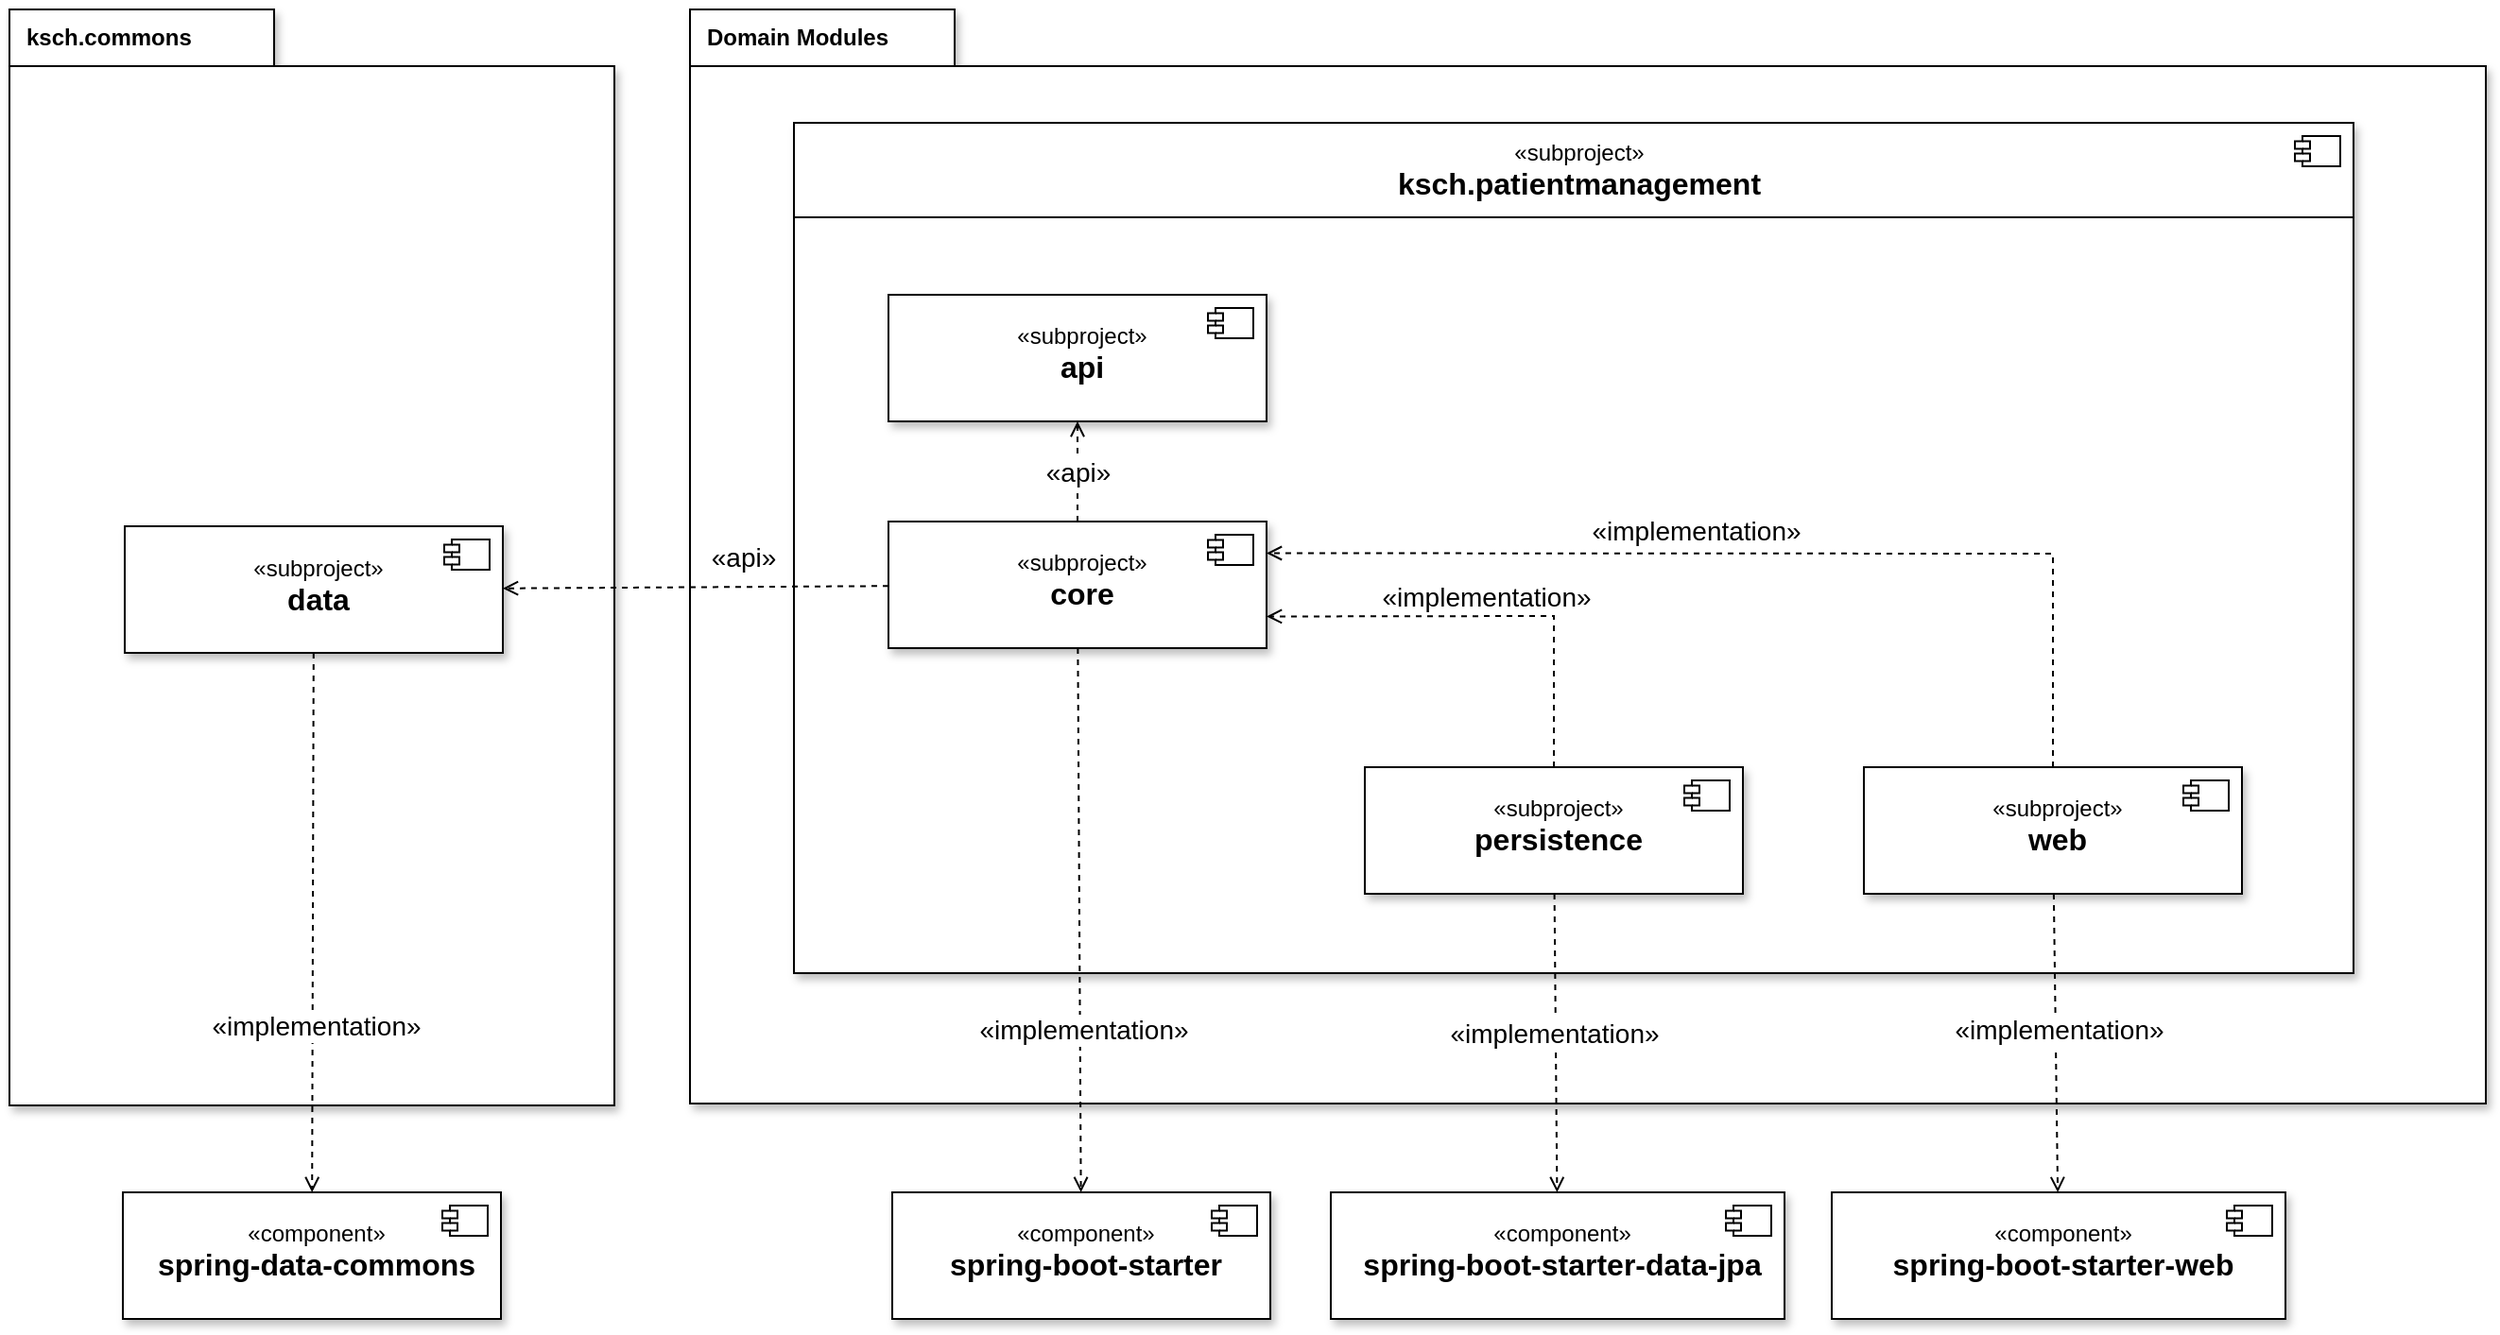 <mxfile version="21.6.1" type="device">
  <diagram name="Page-1" id="RrcWq4_QC9YrLvJBkymK">
    <mxGraphModel dx="1912" dy="1139" grid="1" gridSize="10" guides="1" tooltips="1" connect="1" arrows="1" fold="1" page="0" pageScale="1" pageWidth="827" pageHeight="1169" math="0" shadow="0">
      <root>
        <mxCell id="0" />
        <mxCell id="1" parent="0" />
        <mxCell id="NQAzerqRkBum7FQXbE5B-5" value="&lt;div&gt;ksch.commons&lt;/div&gt;" style="shape=folder;fontStyle=1;tabWidth=140;tabHeight=30;tabPosition=left;html=1;boundedLbl=1;labelInHeader=1;container=1;collapsible=0;recursiveResize=0;align=left;spacingTop=0;spacingLeft=7;shadow=1;" vertex="1" parent="1">
          <mxGeometry x="160" y="320" width="320" height="580" as="geometry" />
        </mxCell>
        <mxCell id="NQAzerqRkBum7FQXbE5B-6" value="" style="html=1;strokeColor=none;resizeWidth=1;resizeHeight=1;fillColor=none;part=1;connectable=0;allowArrows=0;deletable=0;fontStyle=1;fontSize=14;" vertex="1" parent="NQAzerqRkBum7FQXbE5B-5">
          <mxGeometry width="530" relative="1" as="geometry">
            <mxPoint y="40" as="offset" />
          </mxGeometry>
        </mxCell>
        <mxCell id="NQAzerqRkBum7FQXbE5B-15" value="" style="fontStyle=1;align=right;verticalAlign=top;childLayout=stackLayout;horizontal=1;horizontalStack=0;resizeParent=1;resizeParentMax=0;resizeLast=0;marginBottom=0;allowArrows=0;connectable=0;strokeColor=#000000;strokeWidth=1;fontSize=12;fillColor=default;spacingBottom=0;spacingTop=0;shadow=1;" vertex="1" parent="NQAzerqRkBum7FQXbE5B-5">
          <mxGeometry x="61" y="273.5" width="200" height="67" as="geometry" />
        </mxCell>
        <mxCell id="NQAzerqRkBum7FQXbE5B-16" value="&lt;span style=&quot;font-weight: normal;&quot;&gt;«subproject»&lt;/span&gt;&lt;br&gt;&lt;font style=&quot;font-size: 16px;&quot;&gt;data&lt;/font&gt;" style="html=1;align=center;spacingLeft=4;verticalAlign=top;strokeColor=none;fillColor=none;fontStyle=1;strokeWidth=1;fontSize=12;spacingTop=8;" vertex="1" parent="NQAzerqRkBum7FQXbE5B-15">
          <mxGeometry width="200" height="67" as="geometry" />
        </mxCell>
        <mxCell id="NQAzerqRkBum7FQXbE5B-17" value="" style="shape=component;jettyWidth=8;jettyHeight=4;fontSize=12;fillColor=default;strokeColor=default;strokeWidth=1;" vertex="1" parent="NQAzerqRkBum7FQXbE5B-16">
          <mxGeometry x="1" width="24" height="16" relative="1" as="geometry">
            <mxPoint x="-31" y="7" as="offset" />
          </mxGeometry>
        </mxCell>
        <mxCell id="NQAzerqRkBum7FQXbE5B-21" value="&lt;div&gt;Domain Modules&lt;/div&gt;" style="shape=folder;fontStyle=1;tabWidth=140;tabHeight=30;tabPosition=left;html=1;boundedLbl=1;labelInHeader=1;container=1;collapsible=0;recursiveResize=0;align=left;spacingTop=0;spacingLeft=7;shadow=1;" vertex="1" parent="1">
          <mxGeometry x="520" y="320" width="950" height="579" as="geometry" />
        </mxCell>
        <mxCell id="NQAzerqRkBum7FQXbE5B-22" value="" style="html=1;strokeColor=none;resizeWidth=1;resizeHeight=1;fillColor=none;part=1;connectable=0;allowArrows=0;deletable=0;fontStyle=1;fontSize=14;" vertex="1" parent="NQAzerqRkBum7FQXbE5B-21">
          <mxGeometry width="530" relative="1" as="geometry">
            <mxPoint y="40" as="offset" />
          </mxGeometry>
        </mxCell>
        <mxCell id="NQAzerqRkBum7FQXbE5B-11" value="" style="fontStyle=1;align=right;verticalAlign=top;childLayout=stackLayout;horizontal=1;horizontalStack=0;resizeParent=1;resizeParentMax=0;resizeLast=0;marginBottom=0;allowArrows=0;connectable=0;strokeColor=#000000;strokeWidth=1;fontSize=12;fillColor=default;shadow=1;dropTarget=0;" vertex="1" parent="NQAzerqRkBum7FQXbE5B-21">
          <mxGeometry x="55" y="60" width="825" height="450" as="geometry" />
        </mxCell>
        <mxCell id="NQAzerqRkBum7FQXbE5B-12" value="&lt;span style=&quot;font-weight: normal;&quot;&gt;«subproject»&lt;/span&gt;&lt;br&gt;&lt;font style=&quot;font-size: 16px;&quot;&gt;ksch.patientmanagement&lt;/font&gt;" style="html=1;align=center;spacingLeft=4;verticalAlign=middle;strokeColor=none;fillColor=none;fontStyle=1;strokeWidth=1;fontSize=12;" vertex="1" parent="NQAzerqRkBum7FQXbE5B-11">
          <mxGeometry width="825" height="50" as="geometry" />
        </mxCell>
        <mxCell id="NQAzerqRkBum7FQXbE5B-13" value="" style="shape=component;jettyWidth=8;jettyHeight=4;fontSize=12;fillColor=default;strokeColor=default;strokeWidth=1;" vertex="1" parent="NQAzerqRkBum7FQXbE5B-12">
          <mxGeometry x="1" width="24" height="16" relative="1" as="geometry">
            <mxPoint x="-31" y="7" as="offset" />
          </mxGeometry>
        </mxCell>
        <mxCell id="NQAzerqRkBum7FQXbE5B-14" value="" style="swimlane;swimlaneBody=1;swimlaneHead=1;horizontal=1;swimlaneLine=0;collapsible=0;fontStyle=0;strokeColor=#000000;strokeWidth=1;fontSize=12;fillColor=none;" vertex="1" parent="NQAzerqRkBum7FQXbE5B-11">
          <mxGeometry y="50" width="825" height="400" as="geometry" />
        </mxCell>
        <mxCell id="NQAzerqRkBum7FQXbE5B-39" value="" style="endArrow=open;html=1;rounded=0;dashed=1;jumpStyle=line;jumpSize=5;endFill=0;fontSize=14;" edge="1" parent="NQAzerqRkBum7FQXbE5B-14" source="NQAzerqRkBum7FQXbE5B-24" target="NQAzerqRkBum7FQXbE5B-19">
          <mxGeometry width="50" height="50" relative="1" as="geometry">
            <mxPoint x="320" y="530" as="sourcePoint" />
            <mxPoint x="362.0" y="480" as="targetPoint" />
          </mxGeometry>
        </mxCell>
        <mxCell id="NQAzerqRkBum7FQXbE5B-40" value="«api»" style="edgeLabel;html=1;align=center;verticalAlign=middle;resizable=0;points=[];fontSize=14;" vertex="1" connectable="0" parent="NQAzerqRkBum7FQXbE5B-39">
          <mxGeometry x="0.1" y="-1" relative="1" as="geometry">
            <mxPoint x="-1" y="3" as="offset" />
          </mxGeometry>
        </mxCell>
        <mxCell id="NQAzerqRkBum7FQXbE5B-43" value="" style="endArrow=open;html=1;rounded=0;dashed=1;jumpStyle=line;jumpSize=5;endFill=0;fontSize=14;entryX=1;entryY=0.25;entryDx=0;entryDy=0;" edge="1" parent="NQAzerqRkBum7FQXbE5B-14" source="NQAzerqRkBum7FQXbE5B-30" target="NQAzerqRkBum7FQXbE5B-24">
          <mxGeometry width="50" height="50" relative="1" as="geometry">
            <mxPoint x="790" y="870" as="sourcePoint" />
            <mxPoint x="832.0" y="820" as="targetPoint" />
            <Array as="points">
              <mxPoint x="666" y="178" />
            </Array>
          </mxGeometry>
        </mxCell>
        <mxCell id="NQAzerqRkBum7FQXbE5B-44" value="«implementation»" style="edgeLabel;html=1;align=center;verticalAlign=middle;resizable=0;points=[];fontSize=14;" vertex="1" connectable="0" parent="NQAzerqRkBum7FQXbE5B-43">
          <mxGeometry x="0.1" y="-1" relative="1" as="geometry">
            <mxPoint x="-11" y="-11" as="offset" />
          </mxGeometry>
        </mxCell>
        <mxCell id="NQAzerqRkBum7FQXbE5B-18" value="" style="fontStyle=1;align=right;verticalAlign=top;childLayout=stackLayout;horizontal=1;horizontalStack=0;resizeParent=1;resizeParentMax=0;resizeLast=0;marginBottom=0;allowArrows=0;connectable=0;strokeColor=#000000;strokeWidth=1;fontSize=12;fillColor=default;spacingBottom=0;spacingTop=0;shadow=1;" vertex="1" parent="NQAzerqRkBum7FQXbE5B-14">
          <mxGeometry x="50" y="41" width="200" height="67" as="geometry" />
        </mxCell>
        <mxCell id="NQAzerqRkBum7FQXbE5B-19" value="&lt;span style=&quot;font-weight: normal;&quot;&gt;«subproject»&lt;/span&gt;&lt;br&gt;&lt;font style=&quot;font-size: 16px;&quot;&gt;api&lt;/font&gt;" style="html=1;align=center;spacingLeft=4;verticalAlign=top;strokeColor=none;fillColor=none;fontStyle=1;strokeWidth=1;fontSize=12;spacingTop=8;" vertex="1" parent="NQAzerqRkBum7FQXbE5B-18">
          <mxGeometry width="200" height="67" as="geometry" />
        </mxCell>
        <mxCell id="NQAzerqRkBum7FQXbE5B-20" value="" style="shape=component;jettyWidth=8;jettyHeight=4;fontSize=12;fillColor=default;strokeColor=default;strokeWidth=1;" vertex="1" parent="NQAzerqRkBum7FQXbE5B-19">
          <mxGeometry x="1" width="24" height="16" relative="1" as="geometry">
            <mxPoint x="-31" y="7" as="offset" />
          </mxGeometry>
        </mxCell>
        <mxCell id="NQAzerqRkBum7FQXbE5B-23" value="" style="fontStyle=1;align=right;verticalAlign=top;childLayout=stackLayout;horizontal=1;horizontalStack=0;resizeParent=1;resizeParentMax=0;resizeLast=0;marginBottom=0;allowArrows=0;connectable=0;strokeColor=#000000;strokeWidth=1;fontSize=12;fillColor=default;spacingBottom=0;spacingTop=0;shadow=1;" vertex="1" parent="NQAzerqRkBum7FQXbE5B-14">
          <mxGeometry x="50" y="161" width="200" height="67" as="geometry" />
        </mxCell>
        <mxCell id="NQAzerqRkBum7FQXbE5B-24" value="&lt;span style=&quot;font-weight: normal;&quot;&gt;«subproject»&lt;/span&gt;&lt;br&gt;&lt;font style=&quot;font-size: 16px;&quot;&gt;core&lt;/font&gt;" style="html=1;align=center;spacingLeft=4;verticalAlign=top;strokeColor=none;fillColor=none;fontStyle=1;strokeWidth=1;fontSize=12;spacingTop=8;" vertex="1" parent="NQAzerqRkBum7FQXbE5B-23">
          <mxGeometry width="200" height="67" as="geometry" />
        </mxCell>
        <mxCell id="NQAzerqRkBum7FQXbE5B-25" value="" style="shape=component;jettyWidth=8;jettyHeight=4;fontSize=12;fillColor=default;strokeColor=default;strokeWidth=1;" vertex="1" parent="NQAzerqRkBum7FQXbE5B-24">
          <mxGeometry x="1" width="24" height="16" relative="1" as="geometry">
            <mxPoint x="-31" y="7" as="offset" />
          </mxGeometry>
        </mxCell>
        <mxCell id="NQAzerqRkBum7FQXbE5B-45" value="" style="endArrow=open;html=1;rounded=0;dashed=1;jumpStyle=line;jumpSize=5;endFill=0;fontSize=14;entryX=1;entryY=0.75;entryDx=0;entryDy=0;" edge="1" parent="NQAzerqRkBum7FQXbE5B-14" source="NQAzerqRkBum7FQXbE5B-27" target="NQAzerqRkBum7FQXbE5B-24">
          <mxGeometry width="50" height="50" relative="1" as="geometry">
            <mxPoint x="-800" y="331" as="sourcePoint" />
            <mxPoint x="-758.0" y="281" as="targetPoint" />
            <Array as="points">
              <mxPoint x="402" y="211" />
            </Array>
          </mxGeometry>
        </mxCell>
        <mxCell id="NQAzerqRkBum7FQXbE5B-46" value="«implementation»" style="edgeLabel;html=1;align=center;verticalAlign=middle;resizable=0;points=[];fontSize=14;" vertex="1" connectable="0" parent="NQAzerqRkBum7FQXbE5B-45">
          <mxGeometry x="0.1" y="-1" relative="1" as="geometry">
            <mxPoint x="11" y="-9" as="offset" />
          </mxGeometry>
        </mxCell>
        <mxCell id="NQAzerqRkBum7FQXbE5B-26" value="" style="fontStyle=1;align=right;verticalAlign=top;childLayout=stackLayout;horizontal=1;horizontalStack=0;resizeParent=1;resizeParentMax=0;resizeLast=0;marginBottom=0;allowArrows=0;connectable=0;strokeColor=#000000;strokeWidth=1;fontSize=12;fillColor=default;spacingBottom=0;spacingTop=0;shadow=1;" vertex="1" parent="NQAzerqRkBum7FQXbE5B-14">
          <mxGeometry x="302" y="291" width="200" height="67" as="geometry" />
        </mxCell>
        <mxCell id="NQAzerqRkBum7FQXbE5B-27" value="&lt;span style=&quot;font-weight: normal;&quot;&gt;«subproject»&lt;/span&gt;&lt;br&gt;&lt;font style=&quot;font-size: 16px;&quot;&gt;persistence&lt;/font&gt;" style="html=1;align=center;spacingLeft=4;verticalAlign=top;strokeColor=none;fillColor=none;fontStyle=1;strokeWidth=1;fontSize=12;spacingTop=8;" vertex="1" parent="NQAzerqRkBum7FQXbE5B-26">
          <mxGeometry width="200" height="67" as="geometry" />
        </mxCell>
        <mxCell id="NQAzerqRkBum7FQXbE5B-28" value="" style="shape=component;jettyWidth=8;jettyHeight=4;fontSize=12;fillColor=default;strokeColor=default;strokeWidth=1;" vertex="1" parent="NQAzerqRkBum7FQXbE5B-27">
          <mxGeometry x="1" width="24" height="16" relative="1" as="geometry">
            <mxPoint x="-31" y="7" as="offset" />
          </mxGeometry>
        </mxCell>
        <mxCell id="NQAzerqRkBum7FQXbE5B-29" value="" style="fontStyle=1;align=right;verticalAlign=top;childLayout=stackLayout;horizontal=1;horizontalStack=0;resizeParent=1;resizeParentMax=0;resizeLast=0;marginBottom=0;allowArrows=0;connectable=0;strokeColor=#000000;strokeWidth=1;fontSize=12;fillColor=default;spacingBottom=0;spacingTop=0;shadow=1;" vertex="1" parent="NQAzerqRkBum7FQXbE5B-14">
          <mxGeometry x="566" y="291" width="200" height="67" as="geometry" />
        </mxCell>
        <mxCell id="NQAzerqRkBum7FQXbE5B-30" value="&lt;span style=&quot;font-weight: normal;&quot;&gt;«subproject»&lt;/span&gt;&lt;br&gt;&lt;font style=&quot;font-size: 16px;&quot;&gt;web&lt;/font&gt;" style="html=1;align=center;spacingLeft=4;verticalAlign=top;strokeColor=none;fillColor=none;fontStyle=1;strokeWidth=1;fontSize=12;spacingTop=8;" vertex="1" parent="NQAzerqRkBum7FQXbE5B-29">
          <mxGeometry width="200" height="67" as="geometry" />
        </mxCell>
        <mxCell id="NQAzerqRkBum7FQXbE5B-31" value="" style="shape=component;jettyWidth=8;jettyHeight=4;fontSize=12;fillColor=default;strokeColor=default;strokeWidth=1;" vertex="1" parent="NQAzerqRkBum7FQXbE5B-30">
          <mxGeometry x="1" width="24" height="16" relative="1" as="geometry">
            <mxPoint x="-31" y="7" as="offset" />
          </mxGeometry>
        </mxCell>
        <mxCell id="NQAzerqRkBum7FQXbE5B-32" value="" style="endArrow=open;html=1;rounded=0;dashed=1;jumpStyle=line;jumpSize=5;endFill=0;fontSize=14;" edge="1" parent="1" source="NQAzerqRkBum7FQXbE5B-24" target="NQAzerqRkBum7FQXbE5B-16">
          <mxGeometry width="50" height="50" relative="1" as="geometry">
            <mxPoint x="370" y="760" as="sourcePoint" />
            <mxPoint x="412.0" y="710" as="targetPoint" />
          </mxGeometry>
        </mxCell>
        <mxCell id="NQAzerqRkBum7FQXbE5B-33" value="«api»" style="edgeLabel;html=1;align=center;verticalAlign=middle;resizable=0;points=[];fontSize=14;" vertex="1" connectable="0" parent="NQAzerqRkBum7FQXbE5B-32">
          <mxGeometry x="0.1" y="-1" relative="1" as="geometry">
            <mxPoint x="35" y="-15" as="offset" />
          </mxGeometry>
        </mxCell>
        <mxCell id="NQAzerqRkBum7FQXbE5B-37" value="" style="endArrow=open;html=1;rounded=0;dashed=1;jumpStyle=line;jumpSize=5;endFill=0;fontSize=14;" edge="1" parent="1" source="NQAzerqRkBum7FQXbE5B-16" target="NQAzerqRkBum7FQXbE5B-51">
          <mxGeometry width="50" height="50" relative="1" as="geometry">
            <mxPoint x="39" y="740" as="sourcePoint" />
            <mxPoint x="-43.076" y="1080" as="targetPoint" />
          </mxGeometry>
        </mxCell>
        <mxCell id="NQAzerqRkBum7FQXbE5B-38" value="«implementation»" style="edgeLabel;html=1;align=center;verticalAlign=middle;resizable=0;points=[];fontSize=14;" vertex="1" connectable="0" parent="NQAzerqRkBum7FQXbE5B-37">
          <mxGeometry x="0.1" y="-1" relative="1" as="geometry">
            <mxPoint x="2" y="40" as="offset" />
          </mxGeometry>
        </mxCell>
        <mxCell id="NQAzerqRkBum7FQXbE5B-50" value="" style="fontStyle=1;align=right;verticalAlign=top;childLayout=stackLayout;horizontal=1;horizontalStack=0;resizeParent=1;resizeParentMax=0;resizeLast=0;marginBottom=0;allowArrows=0;connectable=0;strokeColor=#000000;strokeWidth=1;fontSize=12;fillColor=default;spacingBottom=0;spacingTop=0;shadow=1;" vertex="1" parent="1">
          <mxGeometry x="220" y="946" width="200" height="67" as="geometry" />
        </mxCell>
        <mxCell id="NQAzerqRkBum7FQXbE5B-51" value="&lt;span style=&quot;font-weight: normal;&quot;&gt;«component»&lt;/span&gt;&lt;br&gt;&lt;font style=&quot;font-size: 16px;&quot;&gt;spring-data-commons&lt;/font&gt;" style="html=1;align=center;spacingLeft=4;verticalAlign=top;strokeColor=none;fillColor=none;fontStyle=1;strokeWidth=1;fontSize=12;spacingTop=8;" vertex="1" parent="NQAzerqRkBum7FQXbE5B-50">
          <mxGeometry width="200" height="67" as="geometry" />
        </mxCell>
        <mxCell id="NQAzerqRkBum7FQXbE5B-52" value="" style="shape=component;jettyWidth=8;jettyHeight=4;fontSize=12;fillColor=default;strokeColor=default;strokeWidth=1;" vertex="1" parent="NQAzerqRkBum7FQXbE5B-51">
          <mxGeometry x="1" width="24" height="16" relative="1" as="geometry">
            <mxPoint x="-31" y="7" as="offset" />
          </mxGeometry>
        </mxCell>
        <mxCell id="NQAzerqRkBum7FQXbE5B-53" value="" style="fontStyle=1;align=right;verticalAlign=top;childLayout=stackLayout;horizontal=1;horizontalStack=0;resizeParent=1;resizeParentMax=0;resizeLast=0;marginBottom=0;allowArrows=0;connectable=0;strokeColor=#000000;strokeWidth=1;fontSize=12;fillColor=default;spacingBottom=0;spacingTop=0;shadow=1;" vertex="1" parent="1">
          <mxGeometry x="627" y="946" width="200" height="67" as="geometry" />
        </mxCell>
        <mxCell id="NQAzerqRkBum7FQXbE5B-54" value="&lt;span style=&quot;font-weight: normal;&quot;&gt;«component»&lt;/span&gt;&lt;br&gt;&lt;font style=&quot;font-size: 16px;&quot;&gt;spring-boot-starter&lt;/font&gt;" style="html=1;align=center;spacingLeft=4;verticalAlign=top;strokeColor=none;fillColor=none;fontStyle=1;strokeWidth=1;fontSize=12;spacingTop=8;" vertex="1" parent="NQAzerqRkBum7FQXbE5B-53">
          <mxGeometry width="200" height="67" as="geometry" />
        </mxCell>
        <mxCell id="NQAzerqRkBum7FQXbE5B-55" value="" style="shape=component;jettyWidth=8;jettyHeight=4;fontSize=12;fillColor=default;strokeColor=default;strokeWidth=1;" vertex="1" parent="NQAzerqRkBum7FQXbE5B-54">
          <mxGeometry x="1" width="24" height="16" relative="1" as="geometry">
            <mxPoint x="-31" y="7" as="offset" />
          </mxGeometry>
        </mxCell>
        <mxCell id="NQAzerqRkBum7FQXbE5B-56" value="" style="endArrow=open;html=1;rounded=0;dashed=1;jumpStyle=line;jumpSize=5;endFill=0;fontSize=14;" edge="1" parent="1" source="NQAzerqRkBum7FQXbE5B-24" target="NQAzerqRkBum7FQXbE5B-54">
          <mxGeometry width="50" height="50" relative="1" as="geometry">
            <mxPoint x="540" y="1220" as="sourcePoint" />
            <mxPoint x="582.0" y="1170" as="targetPoint" />
          </mxGeometry>
        </mxCell>
        <mxCell id="NQAzerqRkBum7FQXbE5B-57" value="«implementation»" style="edgeLabel;html=1;align=center;verticalAlign=middle;resizable=0;points=[];fontSize=14;" vertex="1" connectable="0" parent="NQAzerqRkBum7FQXbE5B-56">
          <mxGeometry x="0.1" y="-1" relative="1" as="geometry">
            <mxPoint x="3" y="43" as="offset" />
          </mxGeometry>
        </mxCell>
        <mxCell id="NQAzerqRkBum7FQXbE5B-58" value="" style="fontStyle=1;align=right;verticalAlign=top;childLayout=stackLayout;horizontal=1;horizontalStack=0;resizeParent=1;resizeParentMax=0;resizeLast=0;marginBottom=0;allowArrows=0;connectable=0;strokeColor=#000000;strokeWidth=1;fontSize=12;fillColor=default;spacingBottom=0;spacingTop=0;shadow=1;" vertex="1" parent="1">
          <mxGeometry x="859" y="946" width="240" height="67" as="geometry" />
        </mxCell>
        <mxCell id="NQAzerqRkBum7FQXbE5B-59" value="&lt;span style=&quot;font-weight: normal;&quot;&gt;«component»&lt;/span&gt;&lt;br&gt;&lt;font style=&quot;font-size: 16px;&quot;&gt;spring-boot-starter-data-jpa&lt;/font&gt;" style="html=1;align=center;spacingLeft=4;verticalAlign=top;strokeColor=none;fillColor=none;fontStyle=1;strokeWidth=1;fontSize=12;spacingTop=8;" vertex="1" parent="NQAzerqRkBum7FQXbE5B-58">
          <mxGeometry width="240" height="67" as="geometry" />
        </mxCell>
        <mxCell id="NQAzerqRkBum7FQXbE5B-60" value="" style="shape=component;jettyWidth=8;jettyHeight=4;fontSize=12;fillColor=default;strokeColor=default;strokeWidth=1;" vertex="1" parent="NQAzerqRkBum7FQXbE5B-59">
          <mxGeometry x="1" width="24" height="16" relative="1" as="geometry">
            <mxPoint x="-31" y="7" as="offset" />
          </mxGeometry>
        </mxCell>
        <mxCell id="NQAzerqRkBum7FQXbE5B-61" value="" style="endArrow=open;html=1;rounded=0;dashed=1;jumpStyle=line;jumpSize=5;endFill=0;fontSize=14;" edge="1" parent="1" source="NQAzerqRkBum7FQXbE5B-27" target="NQAzerqRkBum7FQXbE5B-59">
          <mxGeometry width="50" height="50" relative="1" as="geometry">
            <mxPoint x="990" y="1190" as="sourcePoint" />
            <mxPoint x="1032.0" y="1140" as="targetPoint" />
          </mxGeometry>
        </mxCell>
        <mxCell id="NQAzerqRkBum7FQXbE5B-62" value="«implementation»" style="edgeLabel;html=1;align=center;verticalAlign=middle;resizable=0;points=[];fontSize=14;" vertex="1" connectable="0" parent="NQAzerqRkBum7FQXbE5B-61">
          <mxGeometry x="0.1" y="-1" relative="1" as="geometry">
            <mxPoint y="-13" as="offset" />
          </mxGeometry>
        </mxCell>
        <mxCell id="NQAzerqRkBum7FQXbE5B-63" value="" style="fontStyle=1;align=right;verticalAlign=top;childLayout=stackLayout;horizontal=1;horizontalStack=0;resizeParent=1;resizeParentMax=0;resizeLast=0;marginBottom=0;allowArrows=0;connectable=0;strokeColor=#000000;strokeWidth=1;fontSize=12;fillColor=default;spacingBottom=0;spacingTop=0;shadow=1;" vertex="1" parent="1">
          <mxGeometry x="1124" y="946" width="240" height="67" as="geometry" />
        </mxCell>
        <mxCell id="NQAzerqRkBum7FQXbE5B-64" value="&lt;span style=&quot;font-weight: normal;&quot;&gt;«component»&lt;/span&gt;&lt;br&gt;&lt;font style=&quot;font-size: 16px;&quot;&gt;spring-boot-starter-web&lt;/font&gt;" style="html=1;align=center;spacingLeft=4;verticalAlign=top;strokeColor=none;fillColor=none;fontStyle=1;strokeWidth=1;fontSize=12;spacingTop=8;" vertex="1" parent="NQAzerqRkBum7FQXbE5B-63">
          <mxGeometry width="240" height="67" as="geometry" />
        </mxCell>
        <mxCell id="NQAzerqRkBum7FQXbE5B-65" value="" style="shape=component;jettyWidth=8;jettyHeight=4;fontSize=12;fillColor=default;strokeColor=default;strokeWidth=1;" vertex="1" parent="NQAzerqRkBum7FQXbE5B-64">
          <mxGeometry x="1" width="24" height="16" relative="1" as="geometry">
            <mxPoint x="-31" y="7" as="offset" />
          </mxGeometry>
        </mxCell>
        <mxCell id="NQAzerqRkBum7FQXbE5B-66" value="" style="endArrow=open;html=1;rounded=0;dashed=1;jumpStyle=line;jumpSize=5;endFill=0;fontSize=14;" edge="1" parent="1" source="NQAzerqRkBum7FQXbE5B-30" target="NQAzerqRkBum7FQXbE5B-64">
          <mxGeometry width="50" height="50" relative="1" as="geometry">
            <mxPoint x="1210" y="790" as="sourcePoint" />
            <mxPoint x="1213" y="992" as="targetPoint" />
          </mxGeometry>
        </mxCell>
        <mxCell id="NQAzerqRkBum7FQXbE5B-67" value="«implementation»" style="edgeLabel;html=1;align=center;verticalAlign=middle;resizable=0;points=[];fontSize=14;" vertex="1" connectable="0" parent="NQAzerqRkBum7FQXbE5B-66">
          <mxGeometry x="0.1" y="-1" relative="1" as="geometry">
            <mxPoint x="2" y="-15" as="offset" />
          </mxGeometry>
        </mxCell>
      </root>
    </mxGraphModel>
  </diagram>
</mxfile>
